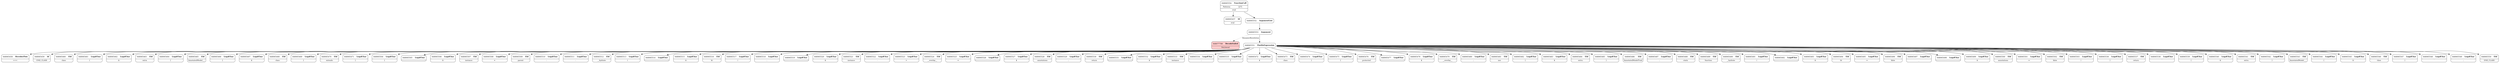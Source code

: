digraph ast {
node [shape=none];
648065457 [label=<<TABLE border='1' cellspacing='0' cellpadding='10' style='rounded' ><TR><TD border='0'>648065457</TD><TD border='0'><B>Id</B></TD></TR><HR/><TR><TD border='0' cellpadding='5' colspan='2'>eval</TD></TR></TABLE>>];
648065458 [label=<<TABLE border='1' cellspacing='0' cellpadding='10' style='rounded' ><TR><TD border='0'>648065458</TD><TD border='0'><B>HeredocFlow</B></TD></TR><HR/><TR><TD border='0' cellpadding='5' colspan='2'>&lt;&lt;&lt;</TD></TR></TABLE>>];
648065459 [label=<<TABLE border='1' cellspacing='0' cellpadding='10' style='rounded' ><TR><TD border='0'>648065459</TD><TD border='0'><B>Id</B></TD></TR><HR/><TR><TD border='0' cellpadding='5' colspan='2'>END_CLASS</TD></TR></TABLE>>];
648065460 [label=<<TABLE border='1' cellspacing='0' cellpadding='10' style='rounded' ><TR><TD border='0'>648065460</TD><TD border='0'><B>EId</B></TD></TR><HR/><TR><TD border='0' cellpadding='5' colspan='2'>class</TD></TR></TABLE>>];
648065461 [label=<<TABLE border='1' cellspacing='0' cellpadding='10' style='rounded' ><TR><TD border='0'>648065461</TD><TD border='0'><B>LegalChar</B></TD></TR><HR/><TR><TD border='0' cellpadding='5' colspan='2'>{</TD></TR></TABLE>>];
648065462 [label=<<TABLE border='1' cellspacing='0' cellpadding='10' style='rounded' ><TR><TD border='0'>648065462</TD><TD border='0'><B>LegalChar</B></TD></TR><HR/><TR><TD border='0' cellpadding='5' colspan='2'>$</TD></TR></TABLE>>];
648065463 [label=<<TABLE border='1' cellspacing='0' cellpadding='10' style='rounded' ><TR><TD border='0'>648065463</TD><TD border='0'><B>EId</B></TD></TR><HR/><TR><TD border='0' cellpadding='5' colspan='2'>extra</TD></TR></TABLE>>];
648065464 [label=<<TABLE border='1' cellspacing='0' cellpadding='10' style='rounded' ><TR><TD border='0'>648065464</TD><TD border='0'><B>LegalChar</B></TD></TR><HR/><TR><TD border='0' cellpadding='5' colspan='2'>}</TD></TR></TABLE>>];
648065465 [label=<<TABLE border='1' cellspacing='0' cellpadding='10' style='rounded' ><TR><TD border='0'>648065465</TD><TD border='0'><B>EId</B></TD></TR><HR/><TR><TD border='0' cellpadding='5' colspan='2'>AnnotatedModel___</TD></TR></TABLE>>];
648065466 [label=<<TABLE border='1' cellspacing='0' cellpadding='10' style='rounded' ><TR><TD border='0'>648065466</TD><TD border='0'><B>LegalChar</B></TD></TR><HR/><TR><TD border='0' cellpadding='5' colspan='2'>{</TD></TR></TABLE>>];
648065467 [label=<<TABLE border='1' cellspacing='0' cellpadding='10' style='rounded' ><TR><TD border='0'>648065467</TD><TD border='0'><B>LegalChar</B></TD></TR><HR/><TR><TD border='0' cellpadding='5' colspan='2'>$</TD></TR></TABLE>>];
648065468 [label=<<TABLE border='1' cellspacing='0' cellpadding='10' style='rounded' ><TR><TD border='0'>648065468</TD><TD border='0'><B>EId</B></TD></TR><HR/><TR><TD border='0' cellpadding='5' colspan='2'>class</TD></TR></TABLE>>];
648065469 [label=<<TABLE border='1' cellspacing='0' cellpadding='10' style='rounded' ><TR><TD border='0'>648065469</TD><TD border='0'><B>LegalChar</B></TD></TR><HR/><TR><TD border='0' cellpadding='5' colspan='2'>}</TD></TR></TABLE>>];
648065470 [label=<<TABLE border='1' cellspacing='0' cellpadding='10' style='rounded' ><TR><TD border='0'>648065470</TD><TD border='0'><B>EId</B></TD></TR><HR/><TR><TD border='0' cellpadding='5' colspan='2'>extends</TD></TR></TABLE>>];
648065471 [label=<<TABLE border='1' cellspacing='0' cellpadding='10' style='rounded' ><TR><TD border='0'>648065471</TD><TD border='0'><B>LegalChar</B></TD></TR><HR/><TR><TD border='0' cellpadding='5' colspan='2'>{</TD></TR></TABLE>>];
648065504 [label=<<TABLE border='1' cellspacing='0' cellpadding='10' style='rounded' ><TR><TD border='0'>648065504</TD><TD border='0'><B>LegalChar</B></TD></TR><HR/><TR><TD border='0' cellpadding='5' colspan='2'>{</TD></TR></TABLE>>];
648065505 [label=<<TABLE border='1' cellspacing='0' cellpadding='10' style='rounded' ><TR><TD border='0'>648065505</TD><TD border='0'><B>LegalChar</B></TD></TR><HR/><TR><TD border='0' cellpadding='5' colspan='2'></TD></TR></TABLE>>];
648065506 [label=<<TABLE border='1' cellspacing='0' cellpadding='10' style='rounded' ><TR><TD border='0'>648065506</TD><TD border='0'><B>LegalChar</B></TD></TR><HR/><TR><TD border='0' cellpadding='5' colspan='2'>$</TD></TR></TABLE>>];
648065507 [label=<<TABLE border='1' cellspacing='0' cellpadding='10' style='rounded' ><TR><TD border='0'>648065507</TD><TD border='0'><B>EId</B></TD></TR><HR/><TR><TD border='0' cellpadding='5' colspan='2'>instance</TD></TR></TABLE>>];
648065508 [label=<<TABLE border='1' cellspacing='0' cellpadding='10' style='rounded' ><TR><TD border='0'>648065508</TD><TD border='0'><B>LegalChar</B></TD></TR><HR/><TR><TD border='0' cellpadding='5' colspan='2'>=</TD></TR></TABLE>>];
648065509 [label=<<TABLE border='1' cellspacing='0' cellpadding='10' style='rounded' ><TR><TD border='0'>648065509</TD><TD border='0'><B>EId</B></TD></TR><HR/><TR><TD border='0' cellpadding='5' colspan='2'>parent</TD></TR></TABLE>>];
648065510 [label=<<TABLE border='1' cellspacing='0' cellpadding='10' style='rounded' ><TR><TD border='0'>648065510</TD><TD border='0'><B>LegalChar</B></TD></TR><HR/><TR><TD border='0' cellpadding='5' colspan='2'>:</TD></TR></TABLE>>];
648065511 [label=<<TABLE border='1' cellspacing='0' cellpadding='10' style='rounded' ><TR><TD border='0'>648065511</TD><TD border='0'><B>LegalChar</B></TD></TR><HR/><TR><TD border='0' cellpadding='5' colspan='2'>:</TD></TR></TABLE>>];
648065512 [label=<<TABLE border='1' cellspacing='0' cellpadding='10' style='rounded' ><TR><TD border='0'>648065512</TD><TD border='0'><B>EId</B></TD></TR><HR/><TR><TD border='0' cellpadding='5' colspan='2'>__hydrate</TD></TR></TABLE>>];
648065513 [label=<<TABLE border='1' cellspacing='0' cellpadding='10' style='rounded' ><TR><TD border='0'>648065513</TD><TD border='0'><B>LegalChar</B></TD></TR><HR/><TR><TD border='0' cellpadding='5' colspan='2'>(</TD></TR></TABLE>>];
648065514 [label=<<TABLE border='1' cellspacing='0' cellpadding='10' style='rounded' ><TR><TD border='0'>648065514</TD><TD border='0'><B>LegalChar</B></TD></TR><HR/><TR><TD border='0' cellpadding='5' colspan='2'></TD></TR></TABLE>>];
648065515 [label=<<TABLE border='1' cellspacing='0' cellpadding='10' style='rounded' ><TR><TD border='0'>648065515</TD><TD border='0'><B>LegalChar</B></TD></TR><HR/><TR><TD border='0' cellpadding='5' colspan='2'>$</TD></TR></TABLE>>];
648065516 [label=<<TABLE border='1' cellspacing='0' cellpadding='10' style='rounded' ><TR><TD border='0'>648065516</TD><TD border='0'><B>EId</B></TD></TR><HR/><TR><TD border='0' cellpadding='5' colspan='2'>ht</TD></TR></TABLE>>];
648065517 [label=<<TABLE border='1' cellspacing='0' cellpadding='10' style='rounded' ><TR><TD border='0'>648065517</TD><TD border='0'><B>LegalChar</B></TD></TR><HR/><TR><TD border='0' cellpadding='5' colspan='2'>)</TD></TR></TABLE>>];
648065518 [label=<<TABLE border='1' cellspacing='0' cellpadding='10' style='rounded' ><TR><TD border='0'>648065518</TD><TD border='0'><B>LegalChar</B></TD></TR><HR/><TR><TD border='0' cellpadding='5' colspan='2'>;</TD></TR></TABLE>>];
648065519 [label=<<TABLE border='1' cellspacing='0' cellpadding='10' style='rounded' ><TR><TD border='0'>648065519</TD><TD border='0'><B>LegalChar</B></TD></TR><HR/><TR><TD border='0' cellpadding='5' colspan='2'></TD></TR></TABLE>>];
648065520 [label=<<TABLE border='1' cellspacing='0' cellpadding='10' style='rounded' ><TR><TD border='0'>648065520</TD><TD border='0'><B>LegalChar</B></TD></TR><HR/><TR><TD border='0' cellpadding='5' colspan='2'>$</TD></TR></TABLE>>];
648065521 [label=<<TABLE border='1' cellspacing='0' cellpadding='10' style='rounded' ><TR><TD border='0'>648065521</TD><TD border='0'><B>EId</B></TD></TR><HR/><TR><TD border='0' cellpadding='5' colspan='2'>instance</TD></TR></TABLE>>];
648065522 [label=<<TABLE border='1' cellspacing='0' cellpadding='10' style='rounded' ><TR><TD border='0'>648065522</TD><TD border='0'><B>LegalChar</B></TD></TR><HR/><TR><TD border='0' cellpadding='5' colspan='2'>-</TD></TR></TABLE>>];
648065523 [label=<<TABLE border='1' cellspacing='0' cellpadding='10' style='rounded' ><TR><TD border='0'>648065523</TD><TD border='0'><B>LegalChar</B></TD></TR><HR/><TR><TD border='0' cellpadding='5' colspan='2'>&gt;</TD></TR></TABLE>>];
648065524 [label=<<TABLE border='1' cellspacing='0' cellpadding='10' style='rounded' ><TR><TD border='0'>648065524</TD><TD border='0'><B>EId</B></TD></TR><HR/><TR><TD border='0' cellpadding='5' colspan='2'>__overlay__</TD></TR></TABLE>>];
648065525 [label=<<TABLE border='1' cellspacing='0' cellpadding='10' style='rounded' ><TR><TD border='0'>648065525</TD><TD border='0'><B>LegalChar</B></TD></TR><HR/><TR><TD border='0' cellpadding='5' colspan='2'>=</TD></TR></TABLE>>];
648065526 [label=<<TABLE border='1' cellspacing='0' cellpadding='10' style='rounded' ><TR><TD border='0'>648065526</TD><TD border='0'><B>LegalChar</B></TD></TR><HR/><TR><TD border='0' cellpadding='5' colspan='2'></TD></TR></TABLE>>];
648065527 [label=<<TABLE border='1' cellspacing='0' cellpadding='10' style='rounded' ><TR><TD border='0'>648065527</TD><TD border='0'><B>LegalChar</B></TD></TR><HR/><TR><TD border='0' cellpadding='5' colspan='2'>$</TD></TR></TABLE>>];
648065528 [label=<<TABLE border='1' cellspacing='0' cellpadding='10' style='rounded' ><TR><TD border='0'>648065528</TD><TD border='0'><B>EId</B></TD></TR><HR/><TR><TD border='0' cellpadding='5' colspan='2'>annotations</TD></TR></TABLE>>];
648065529 [label=<<TABLE border='1' cellspacing='0' cellpadding='10' style='rounded' ><TR><TD border='0'>648065529</TD><TD border='0'><B>LegalChar</B></TD></TR><HR/><TR><TD border='0' cellpadding='5' colspan='2'>;</TD></TR></TABLE>>];
648065530 [label=<<TABLE border='1' cellspacing='0' cellpadding='10' style='rounded' ><TR><TD border='0'>648065530</TD><TD border='0'><B>EId</B></TD></TR><HR/><TR><TD border='0' cellpadding='5' colspan='2'>return</TD></TR></TABLE>>];
648065531 [label=<<TABLE border='1' cellspacing='0' cellpadding='10' style='rounded' ><TR><TD border='0'>648065531</TD><TD border='0'><B>LegalChar</B></TD></TR><HR/><TR><TD border='0' cellpadding='5' colspan='2'></TD></TR></TABLE>>];
648065532 [label=<<TABLE border='1' cellspacing='0' cellpadding='10' style='rounded' ><TR><TD border='0'>648065532</TD><TD border='0'><B>LegalChar</B></TD></TR><HR/><TR><TD border='0' cellpadding='5' colspan='2'>$</TD></TR></TABLE>>];
648065533 [label=<<TABLE border='1' cellspacing='0' cellpadding='10' style='rounded' ><TR><TD border='0'>648065533</TD><TD border='0'><B>EId</B></TD></TR><HR/><TR><TD border='0' cellpadding='5' colspan='2'>instance</TD></TR></TABLE>>];
648065534 [label=<<TABLE border='1' cellspacing='0' cellpadding='10' style='rounded' ><TR><TD border='0'>648065534</TD><TD border='0'><B>LegalChar</B></TD></TR><HR/><TR><TD border='0' cellpadding='5' colspan='2'>;</TD></TR></TABLE>>];
648065535 [label=<<TABLE border='1' cellspacing='0' cellpadding='10' style='rounded' ><TR><TD border='0'>648065535</TD><TD border='0'><B>LegalChar</B></TD></TR><HR/><TR><TD border='0' cellpadding='5' colspan='2'>}</TD></TR></TABLE>>];
648065472 [label=<<TABLE border='1' cellspacing='0' cellpadding='10' style='rounded' ><TR><TD border='0'>648065472</TD><TD border='0'><B>LegalChar</B></TD></TR><HR/><TR><TD border='0' cellpadding='5' colspan='2'>$</TD></TR></TABLE>>];
648065473 [label=<<TABLE border='1' cellspacing='0' cellpadding='10' style='rounded' ><TR><TD border='0'>648065473</TD><TD border='0'><B>EId</B></TD></TR><HR/><TR><TD border='0' cellpadding='5' colspan='2'>class</TD></TR></TABLE>>];
648065474 [label=<<TABLE border='1' cellspacing='0' cellpadding='10' style='rounded' ><TR><TD border='0'>648065474</TD><TD border='0'><B>LegalChar</B></TD></TR><HR/><TR><TD border='0' cellpadding='5' colspan='2'>}</TD></TR></TABLE>>];
648065475 [label=<<TABLE border='1' cellspacing='0' cellpadding='10' style='rounded' ><TR><TD border='0'>648065475</TD><TD border='0'><B>LegalChar</B></TD></TR><HR/><TR><TD border='0' cellpadding='5' colspan='2'>{</TD></TR></TABLE>>];
648065476 [label=<<TABLE border='1' cellspacing='0' cellpadding='10' style='rounded' ><TR><TD border='0'>648065476</TD><TD border='0'><B>EId</B></TD></TR><HR/><TR><TD border='0' cellpadding='5' colspan='2'>protected</TD></TR></TABLE>>];
648065477 [label=<<TABLE border='1' cellspacing='0' cellpadding='10' style='rounded' ><TR><TD border='0'>648065477</TD><TD border='0'><B>LegalChar</B></TD></TR><HR/><TR><TD border='0' cellpadding='5' colspan='2'></TD></TR></TABLE>>];
648065478 [label=<<TABLE border='1' cellspacing='0' cellpadding='10' style='rounded' ><TR><TD border='0'>648065478</TD><TD border='0'><B>LegalChar</B></TD></TR><HR/><TR><TD border='0' cellpadding='5' colspan='2'>$</TD></TR></TABLE>>];
648065479 [label=<<TABLE border='1' cellspacing='0' cellpadding='10' style='rounded' ><TR><TD border='0'>648065479</TD><TD border='0'><B>EId</B></TD></TR><HR/><TR><TD border='0' cellpadding='5' colspan='2'>__overlay__</TD></TR></TABLE>>];
648065480 [label=<<TABLE border='1' cellspacing='0' cellpadding='10' style='rounded' ><TR><TD border='0'>648065480</TD><TD border='0'><B>LegalChar</B></TD></TR><HR/><TR><TD border='0' cellpadding='5' colspan='2'>;</TD></TR></TABLE>>];
648065481 [label=<<TABLE border='1' cellspacing='0' cellpadding='10' style='rounded' ><TR><TD border='0'>648065481</TD><TD border='0'><B>EId</B></TD></TR><HR/><TR><TD border='0' cellpadding='5' colspan='2'>use</TD></TR></TABLE>>];
648065482 [label=<<TABLE border='1' cellspacing='0' cellpadding='10' style='rounded' ><TR><TD border='0'>648065482</TD><TD border='0'><B>LegalChar</B></TD></TR><HR/><TR><TD border='0' cellpadding='5' colspan='2'>{</TD></TR></TABLE>>];
648065483 [label=<<TABLE border='1' cellspacing='0' cellpadding='10' style='rounded' ><TR><TD border='0'>648065483</TD><TD border='0'><B>LegalChar</B></TD></TR><HR/><TR><TD border='0' cellpadding='5' colspan='2'>$</TD></TR></TABLE>>];
648065484 [label=<<TABLE border='1' cellspacing='0' cellpadding='10' style='rounded' ><TR><TD border='0'>648065484</TD><TD border='0'><B>EId</B></TD></TR><HR/><TR><TD border='0' cellpadding='5' colspan='2'>extra</TD></TR></TABLE>>];
648065485 [label=<<TABLE border='1' cellspacing='0' cellpadding='10' style='rounded' ><TR><TD border='0'>648065485</TD><TD border='0'><B>LegalChar</B></TD></TR><HR/><TR><TD border='0' cellpadding='5' colspan='2'>}</TD></TR></TABLE>>];
648065486 [label=<<TABLE border='1' cellspacing='0' cellpadding='10' style='rounded' ><TR><TD border='0'>648065486</TD><TD border='0'><B>EId</B></TD></TR><HR/><TR><TD border='0' cellpadding='5' colspan='2'>AnnotatedModelTrait</TD></TR></TABLE>>];
648065487 [label=<<TABLE border='1' cellspacing='0' cellpadding='10' style='rounded' ><TR><TD border='0'>648065487</TD><TD border='0'><B>LegalChar</B></TD></TR><HR/><TR><TD border='0' cellpadding='5' colspan='2'>;</TD></TR></TABLE>>];
648065488 [label=<<TABLE border='1' cellspacing='0' cellpadding='10' style='rounded' ><TR><TD border='0'>648065488</TD><TD border='0'><B>EId</B></TD></TR><HR/><TR><TD border='0' cellpadding='5' colspan='2'>static</TD></TR></TABLE>>];
648065489 [label=<<TABLE border='1' cellspacing='0' cellpadding='10' style='rounded' ><TR><TD border='0'>648065489</TD><TD border='0'><B>EId</B></TD></TR><HR/><TR><TD border='0' cellpadding='5' colspan='2'>function</TD></TR></TABLE>>];
648065490 [label=<<TABLE border='1' cellspacing='0' cellpadding='10' style='rounded' ><TR><TD border='0'>648065490</TD><TD border='0'><B>EId</B></TD></TR><HR/><TR><TD border='0' cellpadding='5' colspan='2'>__hydrate</TD></TR></TABLE>>];
648065491 [label=<<TABLE border='1' cellspacing='0' cellpadding='10' style='rounded' ><TR><TD border='0'>648065491</TD><TD border='0'><B>LegalChar</B></TD></TR><HR/><TR><TD border='0' cellpadding='5' colspan='2'>(</TD></TR></TABLE>>];
648065492 [label=<<TABLE border='1' cellspacing='0' cellpadding='10' style='rounded' ><TR><TD border='0'>648065492</TD><TD border='0'><B>LegalChar</B></TD></TR><HR/><TR><TD border='0' cellpadding='5' colspan='2'></TD></TR></TABLE>>];
648065493 [label=<<TABLE border='1' cellspacing='0' cellpadding='10' style='rounded' ><TR><TD border='0'>648065493</TD><TD border='0'><B>LegalChar</B></TD></TR><HR/><TR><TD border='0' cellpadding='5' colspan='2'>$</TD></TR></TABLE>>];
648065494 [label=<<TABLE border='1' cellspacing='0' cellpadding='10' style='rounded' ><TR><TD border='0'>648065494</TD><TD border='0'><B>EId</B></TD></TR><HR/><TR><TD border='0' cellpadding='5' colspan='2'>ht</TD></TR></TABLE>>];
648065495 [label=<<TABLE border='1' cellspacing='0' cellpadding='10' style='rounded' ><TR><TD border='0'>648065495</TD><TD border='0'><B>LegalChar</B></TD></TR><HR/><TR><TD border='0' cellpadding='5' colspan='2'>=</TD></TR></TABLE>>];
648065496 [label=<<TABLE border='1' cellspacing='0' cellpadding='10' style='rounded' ><TR><TD border='0'>648065496</TD><TD border='0'><B>EId</B></TD></TR><HR/><TR><TD border='0' cellpadding='5' colspan='2'>false</TD></TR></TABLE>>];
648065497 [label=<<TABLE border='1' cellspacing='0' cellpadding='10' style='rounded' ><TR><TD border='0'>648065497</TD><TD border='0'><B>LegalChar</B></TD></TR><HR/><TR><TD border='0' cellpadding='5' colspan='2'>,</TD></TR></TABLE>>];
648065498 [label=<<TABLE border='1' cellspacing='0' cellpadding='10' style='rounded' ><TR><TD border='0'>648065498</TD><TD border='0'><B>LegalChar</B></TD></TR><HR/><TR><TD border='0' cellpadding='5' colspan='2'></TD></TR></TABLE>>];
648065499 [label=<<TABLE border='1' cellspacing='0' cellpadding='10' style='rounded' ><TR><TD border='0'>648065499</TD><TD border='0'><B>LegalChar</B></TD></TR><HR/><TR><TD border='0' cellpadding='5' colspan='2'>$</TD></TR></TABLE>>];
648065500 [label=<<TABLE border='1' cellspacing='0' cellpadding='10' style='rounded' ><TR><TD border='0'>648065500</TD><TD border='0'><B>EId</B></TD></TR><HR/><TR><TD border='0' cellpadding='5' colspan='2'>annotations</TD></TR></TABLE>>];
648065501 [label=<<TABLE border='1' cellspacing='0' cellpadding='10' style='rounded' ><TR><TD border='0'>648065501</TD><TD border='0'><B>LegalChar</B></TD></TR><HR/><TR><TD border='0' cellpadding='5' colspan='2'>=</TD></TR></TABLE>>];
648077789 [label=<<TABLE border='1' cellspacing='0' cellpadding='10' style='rounded' bgcolor='#FFCCCC' ><TR><TD border='0'>648077789</TD><TD border='0'><B>DecodeFailed</B></TD></TR><HR/><TR><TD border='0' cellpadding='5' colspan='2'>NoLiteral</TD></TR></TABLE>>];
648065502 [label=<<TABLE border='1' cellspacing='0' cellpadding='10' style='rounded' ><TR><TD border='0'>648065502</TD><TD border='0'><B>EId</B></TD></TR><HR/><TR><TD border='0' cellpadding='5' colspan='2'>false</TD></TR></TABLE>>];
648065503 [label=<<TABLE border='1' cellspacing='0' cellpadding='10' style='rounded' ><TR><TD border='0'>648065503</TD><TD border='0'><B>LegalChar</B></TD></TR><HR/><TR><TD border='0' cellpadding='5' colspan='2'>)</TD></TR></TABLE>>];
648065536 [label=<<TABLE border='1' cellspacing='0' cellpadding='10' style='rounded' ><TR><TD border='0'>648065536</TD><TD border='0'><B>LegalChar</B></TD></TR><HR/><TR><TD border='0' cellpadding='5' colspan='2'>}</TD></TR></TABLE>>];
648065537 [label=<<TABLE border='1' cellspacing='0' cellpadding='10' style='rounded' ><TR><TD border='0'>648065537</TD><TD border='0'><B>EId</B></TD></TR><HR/><TR><TD border='0' cellpadding='5' colspan='2'>return</TD></TR></TABLE>>];
648065538 [label=<<TABLE border='1' cellspacing='0' cellpadding='10' style='rounded' ><TR><TD border='0'>648065538</TD><TD border='0'><B>LegalChar</B></TD></TR><HR/><TR><TD border='0' cellpadding='5' colspan='2'>'</TD></TR></TABLE>>];
648065539 [label=<<TABLE border='1' cellspacing='0' cellpadding='10' style='rounded' ><TR><TD border='0'>648065539</TD><TD border='0'><B>LegalChar</B></TD></TR><HR/><TR><TD border='0' cellpadding='5' colspan='2'>{</TD></TR></TABLE>>];
648065540 [label=<<TABLE border='1' cellspacing='0' cellpadding='10' style='rounded' ><TR><TD border='0'>648065540</TD><TD border='0'><B>LegalChar</B></TD></TR><HR/><TR><TD border='0' cellpadding='5' colspan='2'>$</TD></TR></TABLE>>];
648065541 [label=<<TABLE border='1' cellspacing='0' cellpadding='10' style='rounded' ><TR><TD border='0'>648065541</TD><TD border='0'><B>EId</B></TD></TR><HR/><TR><TD border='0' cellpadding='5' colspan='2'>extra</TD></TR></TABLE>>];
648065542 [label=<<TABLE border='1' cellspacing='0' cellpadding='10' style='rounded' ><TR><TD border='0'>648065542</TD><TD border='0'><B>LegalChar</B></TD></TR><HR/><TR><TD border='0' cellpadding='5' colspan='2'>}</TD></TR></TABLE>>];
648065543 [label=<<TABLE border='1' cellspacing='0' cellpadding='10' style='rounded' ><TR><TD border='0'>648065543</TD><TD border='0'><B>EId</B></TD></TR><HR/><TR><TD border='0' cellpadding='5' colspan='2'>AnnotatedModel___</TD></TR></TABLE>>];
648065544 [label=<<TABLE border='1' cellspacing='0' cellpadding='10' style='rounded' ><TR><TD border='0'>648065544</TD><TD border='0'><B>LegalChar</B></TD></TR><HR/><TR><TD border='0' cellpadding='5' colspan='2'>{</TD></TR></TABLE>>];
648065545 [label=<<TABLE border='1' cellspacing='0' cellpadding='10' style='rounded' ><TR><TD border='0'>648065545</TD><TD border='0'><B>LegalChar</B></TD></TR><HR/><TR><TD border='0' cellpadding='5' colspan='2'>$</TD></TR></TABLE>>];
648065546 [label=<<TABLE border='1' cellspacing='0' cellpadding='10' style='rounded' ><TR><TD border='0'>648065546</TD><TD border='0'><B>EId</B></TD></TR><HR/><TR><TD border='0' cellpadding='5' colspan='2'>class</TD></TR></TABLE>>];
648065547 [label=<<TABLE border='1' cellspacing='0' cellpadding='10' style='rounded' ><TR><TD border='0'>648065547</TD><TD border='0'><B>LegalChar</B></TD></TR><HR/><TR><TD border='0' cellpadding='5' colspan='2'>}</TD></TR></TABLE>>];
648065548 [label=<<TABLE border='1' cellspacing='0' cellpadding='10' style='rounded' ><TR><TD border='0'>648065548</TD><TD border='0'><B>LegalChar</B></TD></TR><HR/><TR><TD border='0' cellpadding='5' colspan='2'>'</TD></TR></TABLE>>];
648065549 [label=<<TABLE border='1' cellspacing='0' cellpadding='10' style='rounded' ><TR><TD border='0'>648065549</TD><TD border='0'><B>LegalChar</B></TD></TR><HR/><TR><TD border='0' cellpadding='5' colspan='2'>;</TD></TR></TABLE>>];
648065550 [label=<<TABLE border='1' cellspacing='0' cellpadding='10' style='rounded' ><TR><TD border='0'>648065550</TD><TD border='0'><B>EId</B></TD></TR><HR/><TR><TD border='0' cellpadding='5' colspan='2'>END_CLASS</TD></TR></TABLE>>];
648065551 [label=<<TABLE border='1' cellspacing='0' cellpadding='10' style='rounded' ><TR><TD border='0'>648065551</TD><TD border='0'><B>PostfixExpression</B></TD></TR></TABLE>>];
648065551 -> 648065458 [weight=2];
648065551 -> 648065459 [weight=2];
648065551 -> 648065460 [weight=2];
648065551 -> 648065461 [weight=2];
648065551 -> 648065462 [weight=2];
648065551 -> 648065463 [weight=2];
648065551 -> 648065464 [weight=2];
648065551 -> 648065465 [weight=2];
648065551 -> 648065466 [weight=2];
648065551 -> 648065467 [weight=2];
648065551 -> 648065468 [weight=2];
648065551 -> 648065469 [weight=2];
648065551 -> 648065470 [weight=2];
648065551 -> 648065471 [weight=2];
648065551 -> 648065472 [weight=2];
648065551 -> 648065473 [weight=2];
648065551 -> 648065474 [weight=2];
648065551 -> 648065475 [weight=2];
648065551 -> 648065476 [weight=2];
648065551 -> 648065477 [weight=2];
648065551 -> 648065478 [weight=2];
648065551 -> 648065479 [weight=2];
648065551 -> 648065480 [weight=2];
648065551 -> 648065481 [weight=2];
648065551 -> 648065482 [weight=2];
648065551 -> 648065483 [weight=2];
648065551 -> 648065484 [weight=2];
648065551 -> 648065485 [weight=2];
648065551 -> 648065486 [weight=2];
648065551 -> 648065487 [weight=2];
648065551 -> 648065488 [weight=2];
648065551 -> 648065489 [weight=2];
648065551 -> 648065490 [weight=2];
648065551 -> 648065491 [weight=2];
648065551 -> 648065492 [weight=2];
648065551 -> 648065493 [weight=2];
648065551 -> 648065494 [weight=2];
648065551 -> 648065495 [weight=2];
648065551 -> 648065496 [weight=2];
648065551 -> 648065497 [weight=2];
648065551 -> 648065498 [weight=2];
648065551 -> 648065499 [weight=2];
648065551 -> 648065500 [weight=2];
648065551 -> 648065501 [weight=2];
648065551 -> 648065502 [weight=2];
648065551 -> 648065503 [weight=2];
648065551 -> 648065504 [weight=2];
648065551 -> 648065505 [weight=2];
648065551 -> 648065506 [weight=2];
648065551 -> 648065507 [weight=2];
648065551 -> 648065508 [weight=2];
648065551 -> 648065509 [weight=2];
648065551 -> 648065510 [weight=2];
648065551 -> 648065511 [weight=2];
648065551 -> 648065512 [weight=2];
648065551 -> 648065513 [weight=2];
648065551 -> 648065514 [weight=2];
648065551 -> 648065515 [weight=2];
648065551 -> 648065516 [weight=2];
648065551 -> 648065517 [weight=2];
648065551 -> 648065518 [weight=2];
648065551 -> 648065519 [weight=2];
648065551 -> 648065520 [weight=2];
648065551 -> 648065521 [weight=2];
648065551 -> 648065522 [weight=2];
648065551 -> 648065523 [weight=2];
648065551 -> 648065524 [weight=2];
648065551 -> 648065525 [weight=2];
648065551 -> 648065526 [weight=2];
648065551 -> 648065527 [weight=2];
648065551 -> 648065528 [weight=2];
648065551 -> 648065529 [weight=2];
648065551 -> 648065530 [weight=2];
648065551 -> 648065531 [weight=2];
648065551 -> 648065532 [weight=2];
648065551 -> 648065533 [weight=2];
648065551 -> 648065534 [weight=2];
648065551 -> 648065535 [weight=2];
648065551 -> 648065536 [weight=2];
648065551 -> 648065537 [weight=2];
648065551 -> 648065538 [weight=2];
648065551 -> 648065539 [weight=2];
648065551 -> 648065540 [weight=2];
648065551 -> 648065541 [weight=2];
648065551 -> 648065542 [weight=2];
648065551 -> 648065543 [weight=2];
648065551 -> 648065544 [weight=2];
648065551 -> 648065545 [weight=2];
648065551 -> 648065546 [weight=2];
648065551 -> 648065547 [weight=2];
648065551 -> 648065548 [weight=2];
648065551 -> 648065549 [weight=2];
648065551 -> 648065550 [weight=2];
648065552 [label=<<TABLE border='1' cellspacing='0' cellpadding='10' style='rounded' ><TR><TD border='0'>648065552</TD><TD border='0'><B>ArgumentList</B></TD></TR></TABLE>>];
648065552 -> 648065553 [weight=2];
648065553 [label=<<TABLE border='1' cellspacing='0' cellpadding='10' style='rounded' ><TR><TD border='0'>648065553</TD><TD border='0'><B>Argument</B></TD></TR></TABLE>>];
648065553 -> 648065551 [weight=2];
648065553 -> 648077789 [style=dotted,label=DynamicResolution];
648065554 [label=<<TABLE border='1' cellspacing='0' cellpadding='10' style='rounded' ><TR><TD border='0'>648065554</TD><TD border='0'><B>FunctionCall</B></TD></TR><HR/><TR><TD border='0' cellpadding='5'>Patterns</TD><TD border='0' cellpadding='5'>[27]</TD></TR><HR/><TR><TD border='0' cellpadding='5' colspan='2'>eval</TD></TR></TABLE>>];
648065554 -> 648065457 [weight=2];
648065554 -> 648065552 [weight=2];
}
